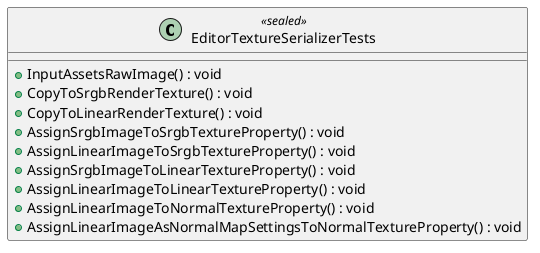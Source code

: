 @startuml
class EditorTextureSerializerTests <<sealed>> {
    + InputAssetsRawImage() : void
    + CopyToSrgbRenderTexture() : void
    + CopyToLinearRenderTexture() : void
    + AssignSrgbImageToSrgbTextureProperty() : void
    + AssignLinearImageToSrgbTextureProperty() : void
    + AssignSrgbImageToLinearTextureProperty() : void
    + AssignLinearImageToLinearTextureProperty() : void
    + AssignLinearImageToNormalTextureProperty() : void
    + AssignLinearImageAsNormalMapSettingsToNormalTextureProperty() : void
}
@enduml
